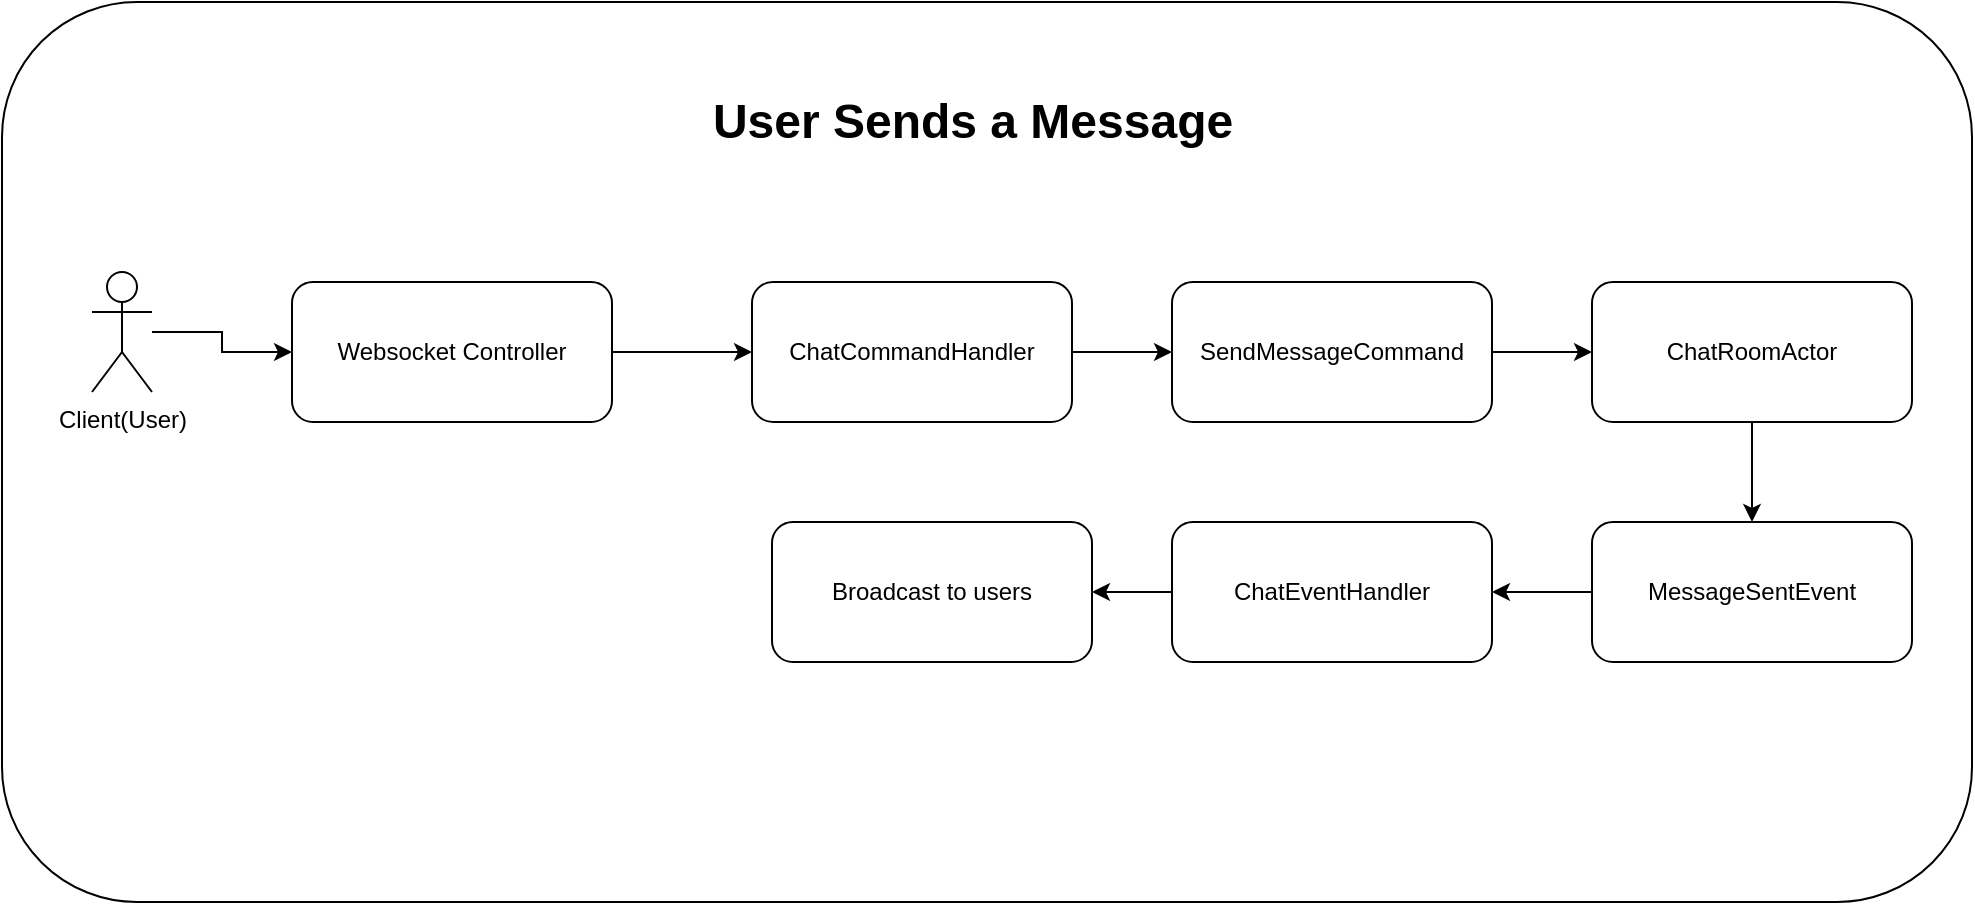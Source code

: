 <mxfile version="24.8.0">
  <diagram name="Page-1" id="BQkFQnIl89M9SugGBp6n">
    <mxGraphModel dx="1593" dy="966" grid="1" gridSize="10" guides="1" tooltips="1" connect="1" arrows="1" fold="1" page="1" pageScale="1" pageWidth="850" pageHeight="1100" math="0" shadow="0">
      <root>
        <mxCell id="0" />
        <mxCell id="1" parent="0" />
        <mxCell id="HDtp9w7ZAtMnRDxFhko9-32" value="" style="rounded=1;whiteSpace=wrap;html=1;" vertex="1" parent="1">
          <mxGeometry x="25" y="110" width="985" height="450" as="geometry" />
        </mxCell>
        <mxCell id="HDtp9w7ZAtMnRDxFhko9-26" style="edgeStyle=orthogonalEdgeStyle;rounded=0;orthogonalLoop=1;jettySize=auto;html=1;" edge="1" parent="1" source="HDtp9w7ZAtMnRDxFhko9-19" target="HDtp9w7ZAtMnRDxFhko9-21">
          <mxGeometry relative="1" as="geometry" />
        </mxCell>
        <mxCell id="HDtp9w7ZAtMnRDxFhko9-19" value="Client(User)" style="shape=umlActor;verticalLabelPosition=bottom;verticalAlign=top;html=1;outlineConnect=0;" vertex="1" parent="1">
          <mxGeometry x="70" y="245" width="30" height="60" as="geometry" />
        </mxCell>
        <mxCell id="HDtp9w7ZAtMnRDxFhko9-25" style="edgeStyle=orthogonalEdgeStyle;rounded=0;orthogonalLoop=1;jettySize=auto;html=1;entryX=0;entryY=0.5;entryDx=0;entryDy=0;" edge="1" parent="1" source="HDtp9w7ZAtMnRDxFhko9-21" target="HDtp9w7ZAtMnRDxFhko9-22">
          <mxGeometry relative="1" as="geometry" />
        </mxCell>
        <mxCell id="HDtp9w7ZAtMnRDxFhko9-21" value="Websocket Controller" style="rounded=1;whiteSpace=wrap;html=1;" vertex="1" parent="1">
          <mxGeometry x="170" y="250" width="160" height="70" as="geometry" />
        </mxCell>
        <mxCell id="HDtp9w7ZAtMnRDxFhko9-27" style="edgeStyle=orthogonalEdgeStyle;rounded=0;orthogonalLoop=1;jettySize=auto;html=1;entryX=0;entryY=0.5;entryDx=0;entryDy=0;" edge="1" parent="1" source="HDtp9w7ZAtMnRDxFhko9-22" target="HDtp9w7ZAtMnRDxFhko9-23">
          <mxGeometry relative="1" as="geometry" />
        </mxCell>
        <mxCell id="HDtp9w7ZAtMnRDxFhko9-22" value="ChatCommandHandler" style="rounded=1;whiteSpace=wrap;html=1;" vertex="1" parent="1">
          <mxGeometry x="400" y="250" width="160" height="70" as="geometry" />
        </mxCell>
        <mxCell id="HDtp9w7ZAtMnRDxFhko9-28" style="edgeStyle=orthogonalEdgeStyle;rounded=0;orthogonalLoop=1;jettySize=auto;html=1;entryX=0;entryY=0.5;entryDx=0;entryDy=0;" edge="1" parent="1" source="HDtp9w7ZAtMnRDxFhko9-23" target="HDtp9w7ZAtMnRDxFhko9-24">
          <mxGeometry relative="1" as="geometry" />
        </mxCell>
        <mxCell id="HDtp9w7ZAtMnRDxFhko9-23" value="SendMessageCommand" style="rounded=1;whiteSpace=wrap;html=1;" vertex="1" parent="1">
          <mxGeometry x="610" y="250" width="160" height="70" as="geometry" />
        </mxCell>
        <mxCell id="HDtp9w7ZAtMnRDxFhko9-34" style="edgeStyle=orthogonalEdgeStyle;rounded=0;orthogonalLoop=1;jettySize=auto;html=1;entryX=0.5;entryY=0;entryDx=0;entryDy=0;" edge="1" parent="1" source="HDtp9w7ZAtMnRDxFhko9-24" target="HDtp9w7ZAtMnRDxFhko9-33">
          <mxGeometry relative="1" as="geometry" />
        </mxCell>
        <mxCell id="HDtp9w7ZAtMnRDxFhko9-24" value="ChatRoomActor" style="rounded=1;whiteSpace=wrap;html=1;" vertex="1" parent="1">
          <mxGeometry x="820" y="250" width="160" height="70" as="geometry" />
        </mxCell>
        <mxCell id="HDtp9w7ZAtMnRDxFhko9-30" value="User Sends a Message" style="text;strokeColor=none;fillColor=none;html=1;fontSize=24;fontStyle=1;verticalAlign=middle;align=center;" vertex="1" parent="1">
          <mxGeometry x="460" y="150" width="100" height="40" as="geometry" />
        </mxCell>
        <mxCell id="HDtp9w7ZAtMnRDxFhko9-36" style="edgeStyle=orthogonalEdgeStyle;rounded=0;orthogonalLoop=1;jettySize=auto;html=1;" edge="1" parent="1" source="HDtp9w7ZAtMnRDxFhko9-33" target="HDtp9w7ZAtMnRDxFhko9-35">
          <mxGeometry relative="1" as="geometry" />
        </mxCell>
        <mxCell id="HDtp9w7ZAtMnRDxFhko9-33" value="MessageSentEvent" style="rounded=1;whiteSpace=wrap;html=1;" vertex="1" parent="1">
          <mxGeometry x="820" y="370" width="160" height="70" as="geometry" />
        </mxCell>
        <mxCell id="HDtp9w7ZAtMnRDxFhko9-38" style="edgeStyle=orthogonalEdgeStyle;rounded=0;orthogonalLoop=1;jettySize=auto;html=1;entryX=1;entryY=0.5;entryDx=0;entryDy=0;" edge="1" parent="1" source="HDtp9w7ZAtMnRDxFhko9-35" target="HDtp9w7ZAtMnRDxFhko9-37">
          <mxGeometry relative="1" as="geometry" />
        </mxCell>
        <mxCell id="HDtp9w7ZAtMnRDxFhko9-35" value="ChatEventHandler" style="rounded=1;whiteSpace=wrap;html=1;" vertex="1" parent="1">
          <mxGeometry x="610" y="370" width="160" height="70" as="geometry" />
        </mxCell>
        <mxCell id="HDtp9w7ZAtMnRDxFhko9-37" value="Broadcast to users" style="rounded=1;whiteSpace=wrap;html=1;" vertex="1" parent="1">
          <mxGeometry x="410" y="370" width="160" height="70" as="geometry" />
        </mxCell>
      </root>
    </mxGraphModel>
  </diagram>
</mxfile>
